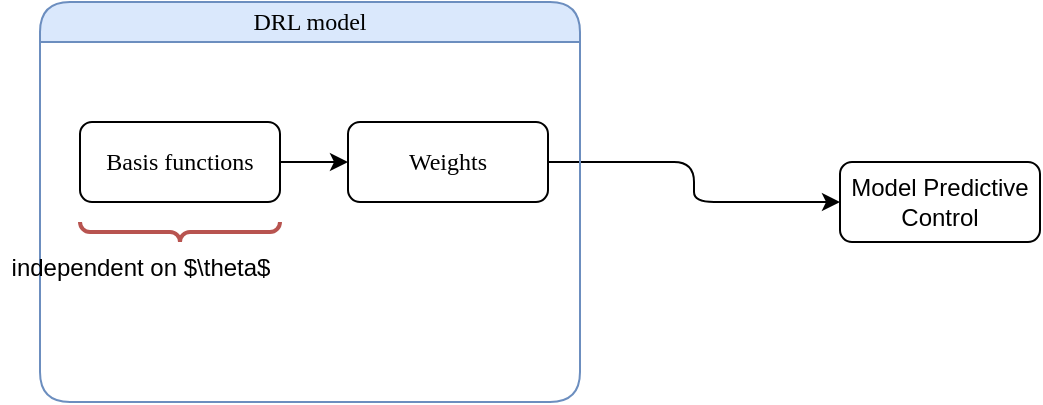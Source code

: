 <mxfile version="27.2.0">
  <diagram name="Page-1" id="kne6peY2nPMTJXlIG8h8">
    <mxGraphModel dx="570" dy="318" grid="1" gridSize="10" guides="1" tooltips="1" connect="1" arrows="1" fold="1" page="1" pageScale="1" pageWidth="827" pageHeight="583" math="0" shadow="0" adaptiveColors="auto">
      <root>
        <mxCell id="0" />
        <mxCell id="1" parent="0" />
        <mxCell id="L4Gs1HaFy1u3a11CzFIE-5" style="edgeStyle=orthogonalEdgeStyle;rounded=1;orthogonalLoop=1;jettySize=auto;html=1;exitX=1;exitY=0.5;exitDx=0;exitDy=0;entryX=0;entryY=0.5;entryDx=0;entryDy=0;" edge="1" parent="1" source="L4Gs1HaFy1u3a11CzFIE-2" target="L4Gs1HaFy1u3a11CzFIE-3">
          <mxGeometry relative="1" as="geometry" />
        </mxCell>
        <mxCell id="L4Gs1HaFy1u3a11CzFIE-3" value="Model Predictive Control" style="rounded=1;whiteSpace=wrap;html=1;" vertex="1" parent="1">
          <mxGeometry x="560" y="160" width="100" height="40" as="geometry" />
        </mxCell>
        <mxCell id="L4Gs1HaFy1u3a11CzFIE-7" value="&lt;span style=&quot;font-weight: normal; line-height: 100%;&quot;&gt;&lt;font&gt;DRL model&lt;/font&gt;&lt;/span&gt;" style="swimlane;whiteSpace=wrap;html=1;rounded=1;arcSize=25;startSize=20;fillColor=#dae8fc;strokeColor=#6c8ebf;align=center;fontFamily=Ubuntu;" vertex="1" parent="1">
          <mxGeometry x="160" y="80" width="270" height="200" as="geometry">
            <mxRectangle x="160" y="80" width="130" height="30" as="alternateBounds" />
          </mxGeometry>
        </mxCell>
        <mxCell id="L4Gs1HaFy1u3a11CzFIE-1" value="Basis functions" style="rounded=1;whiteSpace=wrap;html=1;fontFamily=Ubuntu;" vertex="1" parent="L4Gs1HaFy1u3a11CzFIE-7">
          <mxGeometry x="20" y="60" width="100" height="40" as="geometry" />
        </mxCell>
        <mxCell id="L4Gs1HaFy1u3a11CzFIE-2" value="Weights" style="rounded=1;whiteSpace=wrap;html=1;fontFamily=Ubuntu;" vertex="1" parent="L4Gs1HaFy1u3a11CzFIE-7">
          <mxGeometry x="154" y="60" width="100" height="40" as="geometry" />
        </mxCell>
        <mxCell id="L4Gs1HaFy1u3a11CzFIE-4" style="edgeStyle=orthogonalEdgeStyle;rounded=1;orthogonalLoop=1;jettySize=auto;html=1;exitX=1;exitY=0.5;exitDx=0;exitDy=0;entryX=0;entryY=0.5;entryDx=0;entryDy=0;fontFamily=Ubuntu;" edge="1" parent="L4Gs1HaFy1u3a11CzFIE-7" source="L4Gs1HaFy1u3a11CzFIE-1" target="L4Gs1HaFy1u3a11CzFIE-2">
          <mxGeometry relative="1" as="geometry" />
        </mxCell>
        <mxCell id="L4Gs1HaFy1u3a11CzFIE-8" value="" style="verticalLabelPosition=bottom;shadow=0;dashed=0;align=center;html=1;verticalAlign=top;strokeWidth=2;shape=mxgraph.mockup.markup.curlyBrace;whiteSpace=wrap;direction=west;rounded=1;fontFamily=Ubuntu;fillColor=#f8cecc;strokeColor=#b85450;" vertex="1" parent="L4Gs1HaFy1u3a11CzFIE-7">
          <mxGeometry x="20" y="110" width="100" height="10" as="geometry" />
        </mxCell>
        <mxCell id="L4Gs1HaFy1u3a11CzFIE-9" value="independent on $\theta$" style="text;html=1;align=center;verticalAlign=middle;resizable=0;points=[];autosize=1;strokeColor=none;fillColor=none;" vertex="1" parent="1">
          <mxGeometry x="140" y="198" width="140" height="30" as="geometry" />
        </mxCell>
      </root>
    </mxGraphModel>
  </diagram>
</mxfile>
